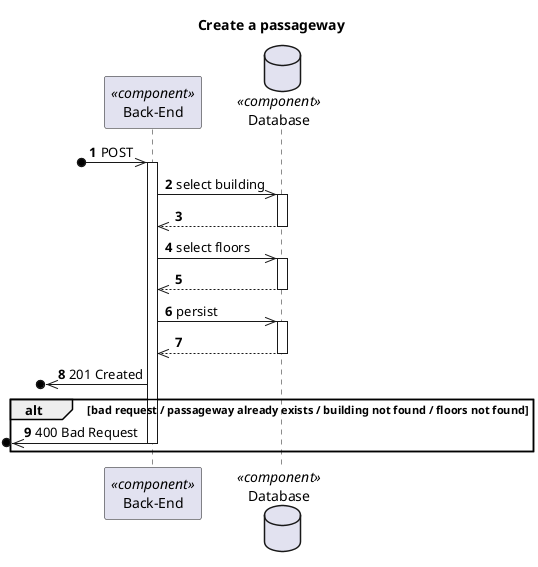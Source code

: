 @startuml Process View - Level 3

autonumber
skinparam packageStyle rect

title Create a passageway

participant "Back-End" as BE <<component>>
database "Database" as DB <<component>>

?o->> BE : POST

activate BE

BE ->> DB : select building
activate DB
DB -->> BE
deactivate DB

BE ->> DB : select floors
activate DB
DB -->> BE
deactivate DB

BE ->> DB : persist
activate DB
DB -->> BE
deactivate DB

?o<<- BE : 201 Created

alt bad request / passageway already exists / building not found / floors not found
?o<<- BE : 400 Bad Request
deactivate BE
end

@enduml
